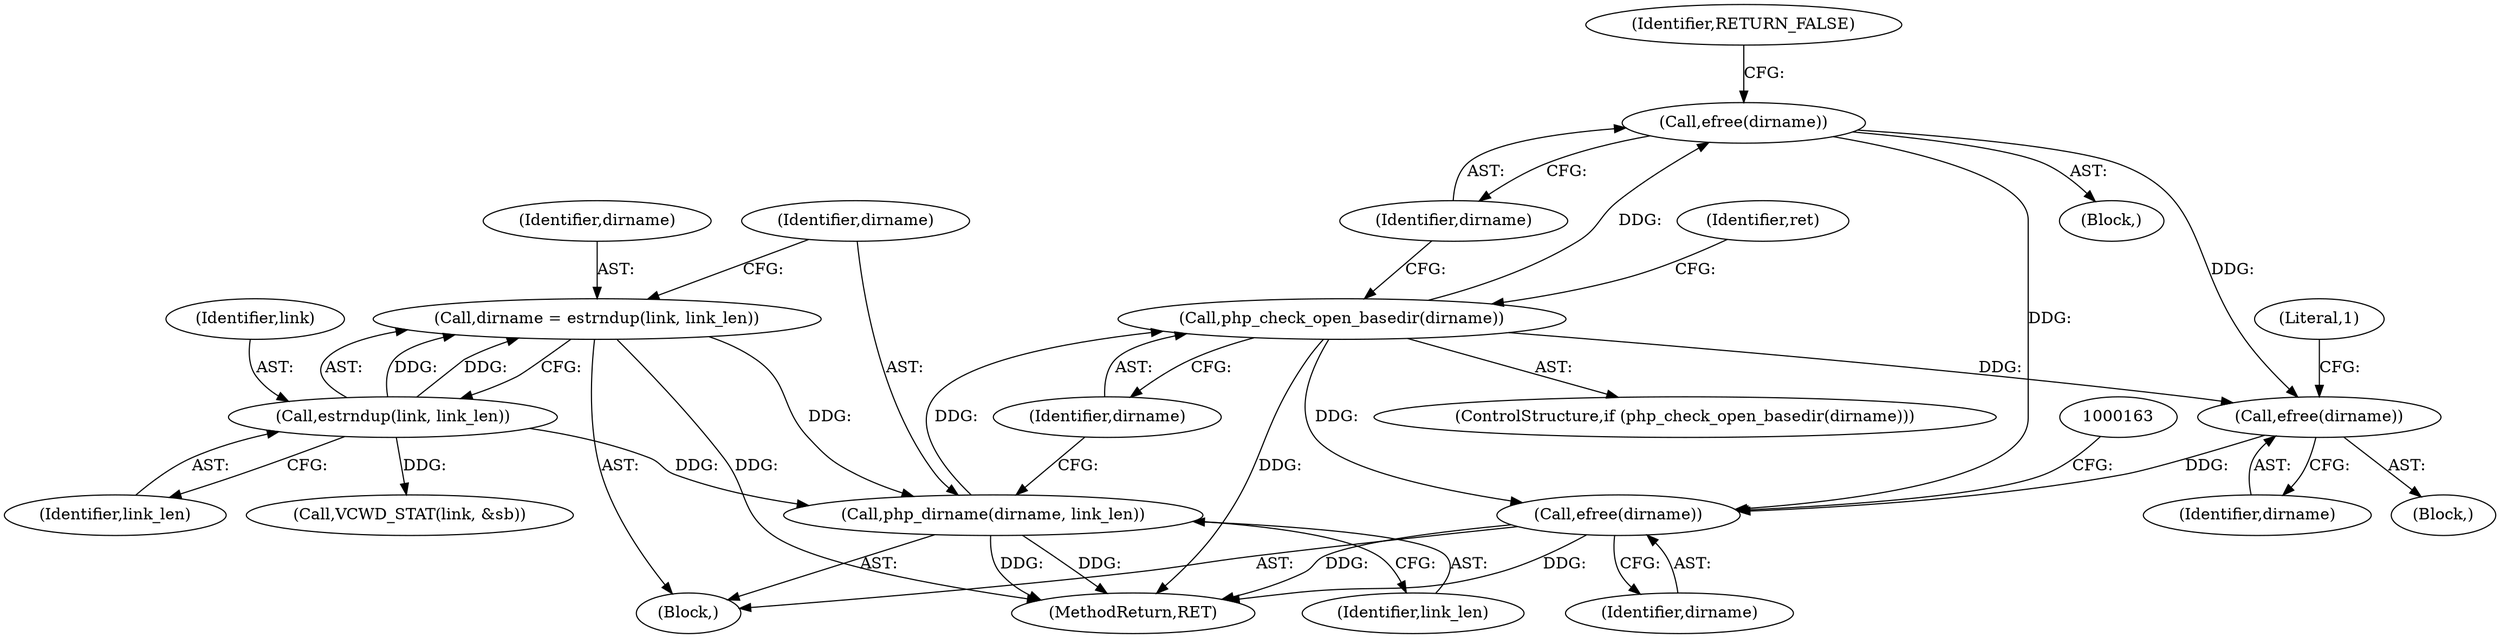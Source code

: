 digraph "0_php-src_f151e048ed27f6f4eef729f3310d053ab5da71d4@API" {
"1000132" [label="(Call,efree(dirname))"];
"1000129" [label="(Call,php_check_open_basedir(dirname))"];
"1000125" [label="(Call,php_dirname(dirname, link_len))"];
"1000120" [label="(Call,dirname = estrndup(link, link_len))"];
"1000122" [label="(Call,estrndup(link, link_len))"];
"1000153" [label="(Call,efree(dirname))"];
"1000159" [label="(Call,efree(dirname))"];
"1000158" [label="(Literal,1)"];
"1000167" [label="(MethodReturn,RET)"];
"1000126" [label="(Identifier,dirname)"];
"1000160" [label="(Identifier,dirname)"];
"1000146" [label="(Block,)"];
"1000122" [label="(Call,estrndup(link, link_len))"];
"1000123" [label="(Identifier,link)"];
"1000130" [label="(Identifier,dirname)"];
"1000102" [label="(Block,)"];
"1000134" [label="(Identifier,RETURN_FALSE)"];
"1000137" [label="(Call,VCWD_STAT(link, &sb))"];
"1000125" [label="(Call,php_dirname(dirname, link_len))"];
"1000121" [label="(Identifier,dirname)"];
"1000133" [label="(Identifier,dirname)"];
"1000120" [label="(Call,dirname = estrndup(link, link_len))"];
"1000153" [label="(Call,efree(dirname))"];
"1000159" [label="(Call,efree(dirname))"];
"1000136" [label="(Identifier,ret)"];
"1000129" [label="(Call,php_check_open_basedir(dirname))"];
"1000127" [label="(Identifier,link_len)"];
"1000132" [label="(Call,efree(dirname))"];
"1000131" [label="(Block,)"];
"1000128" [label="(ControlStructure,if (php_check_open_basedir(dirname)))"];
"1000154" [label="(Identifier,dirname)"];
"1000124" [label="(Identifier,link_len)"];
"1000132" -> "1000131"  [label="AST: "];
"1000132" -> "1000133"  [label="CFG: "];
"1000133" -> "1000132"  [label="AST: "];
"1000134" -> "1000132"  [label="CFG: "];
"1000129" -> "1000132"  [label="DDG: "];
"1000132" -> "1000153"  [label="DDG: "];
"1000132" -> "1000159"  [label="DDG: "];
"1000129" -> "1000128"  [label="AST: "];
"1000129" -> "1000130"  [label="CFG: "];
"1000130" -> "1000129"  [label="AST: "];
"1000133" -> "1000129"  [label="CFG: "];
"1000136" -> "1000129"  [label="CFG: "];
"1000129" -> "1000167"  [label="DDG: "];
"1000125" -> "1000129"  [label="DDG: "];
"1000129" -> "1000153"  [label="DDG: "];
"1000129" -> "1000159"  [label="DDG: "];
"1000125" -> "1000102"  [label="AST: "];
"1000125" -> "1000127"  [label="CFG: "];
"1000126" -> "1000125"  [label="AST: "];
"1000127" -> "1000125"  [label="AST: "];
"1000130" -> "1000125"  [label="CFG: "];
"1000125" -> "1000167"  [label="DDG: "];
"1000125" -> "1000167"  [label="DDG: "];
"1000120" -> "1000125"  [label="DDG: "];
"1000122" -> "1000125"  [label="DDG: "];
"1000120" -> "1000102"  [label="AST: "];
"1000120" -> "1000122"  [label="CFG: "];
"1000121" -> "1000120"  [label="AST: "];
"1000122" -> "1000120"  [label="AST: "];
"1000126" -> "1000120"  [label="CFG: "];
"1000120" -> "1000167"  [label="DDG: "];
"1000122" -> "1000120"  [label="DDG: "];
"1000122" -> "1000120"  [label="DDG: "];
"1000122" -> "1000124"  [label="CFG: "];
"1000123" -> "1000122"  [label="AST: "];
"1000124" -> "1000122"  [label="AST: "];
"1000122" -> "1000137"  [label="DDG: "];
"1000153" -> "1000146"  [label="AST: "];
"1000153" -> "1000154"  [label="CFG: "];
"1000154" -> "1000153"  [label="AST: "];
"1000158" -> "1000153"  [label="CFG: "];
"1000153" -> "1000159"  [label="DDG: "];
"1000159" -> "1000102"  [label="AST: "];
"1000159" -> "1000160"  [label="CFG: "];
"1000160" -> "1000159"  [label="AST: "];
"1000163" -> "1000159"  [label="CFG: "];
"1000159" -> "1000167"  [label="DDG: "];
"1000159" -> "1000167"  [label="DDG: "];
}
